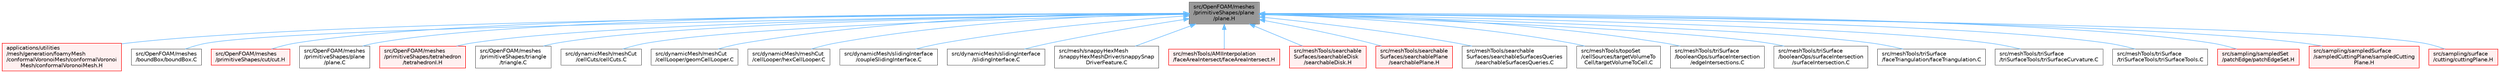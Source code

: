digraph "src/OpenFOAM/meshes/primitiveShapes/plane/plane.H"
{
 // LATEX_PDF_SIZE
  bgcolor="transparent";
  edge [fontname=Helvetica,fontsize=10,labelfontname=Helvetica,labelfontsize=10];
  node [fontname=Helvetica,fontsize=10,shape=box,height=0.2,width=0.4];
  Node1 [id="Node000001",label="src/OpenFOAM/meshes\l/primitiveShapes/plane\l/plane.H",height=0.2,width=0.4,color="gray40", fillcolor="grey60", style="filled", fontcolor="black",tooltip=" "];
  Node1 -> Node2 [id="edge1_Node000001_Node000002",dir="back",color="steelblue1",style="solid",tooltip=" "];
  Node2 [id="Node000002",label="applications/utilities\l/mesh/generation/foamyMesh\l/conformalVoronoiMesh/conformalVoronoi\lMesh/conformalVoronoiMesh.H",height=0.2,width=0.4,color="red", fillcolor="#FFF0F0", style="filled",URL="$conformalVoronoiMesh_8H.html",tooltip=" "];
  Node1 -> Node17 [id="edge2_Node000001_Node000017",dir="back",color="steelblue1",style="solid",tooltip=" "];
  Node17 [id="Node000017",label="src/OpenFOAM/meshes\l/boundBox/boundBox.C",height=0.2,width=0.4,color="grey40", fillcolor="white", style="filled",URL="$boundBox_8C.html",tooltip=" "];
  Node1 -> Node18 [id="edge3_Node000001_Node000018",dir="back",color="steelblue1",style="solid",tooltip=" "];
  Node18 [id="Node000018",label="src/OpenFOAM/meshes\l/primitiveShapes/cut/cut.H",height=0.2,width=0.4,color="red", fillcolor="#FFF0F0", style="filled",URL="$src_2OpenFOAM_2meshes_2primitiveShapes_2cut_2cut_8H.html",tooltip="Functions for cutting triangles and tetrahedra. Generic operations are applied to each half of a cut."];
  Node1 -> Node21 [id="edge4_Node000001_Node000021",dir="back",color="steelblue1",style="solid",tooltip=" "];
  Node21 [id="Node000021",label="src/OpenFOAM/meshes\l/primitiveShapes/plane\l/plane.C",height=0.2,width=0.4,color="grey40", fillcolor="white", style="filled",URL="$plane_8C.html",tooltip=" "];
  Node1 -> Node22 [id="edge5_Node000001_Node000022",dir="back",color="steelblue1",style="solid",tooltip=" "];
  Node22 [id="Node000022",label="src/OpenFOAM/meshes\l/primitiveShapes/tetrahedron\l/tetrahedronI.H",height=0.2,width=0.4,color="red", fillcolor="#FFF0F0", style="filled",URL="$tetrahedronI_8H.html",tooltip=" "];
  Node1 -> Node381 [id="edge6_Node000001_Node000381",dir="back",color="steelblue1",style="solid",tooltip=" "];
  Node381 [id="Node000381",label="src/OpenFOAM/meshes\l/primitiveShapes/triangle\l/triangle.C",height=0.2,width=0.4,color="grey40", fillcolor="white", style="filled",URL="$triangle_8C.html",tooltip=" "];
  Node1 -> Node382 [id="edge7_Node000001_Node000382",dir="back",color="steelblue1",style="solid",tooltip=" "];
  Node382 [id="Node000382",label="src/dynamicMesh/meshCut\l/cellCuts/cellCuts.C",height=0.2,width=0.4,color="grey40", fillcolor="white", style="filled",URL="$cellCuts_8C.html",tooltip=" "];
  Node1 -> Node383 [id="edge8_Node000001_Node000383",dir="back",color="steelblue1",style="solid",tooltip=" "];
  Node383 [id="Node000383",label="src/dynamicMesh/meshCut\l/cellLooper/geomCellLooper.C",height=0.2,width=0.4,color="grey40", fillcolor="white", style="filled",URL="$geomCellLooper_8C.html",tooltip=" "];
  Node1 -> Node384 [id="edge9_Node000001_Node000384",dir="back",color="steelblue1",style="solid",tooltip=" "];
  Node384 [id="Node000384",label="src/dynamicMesh/meshCut\l/cellLooper/hexCellLooper.C",height=0.2,width=0.4,color="grey40", fillcolor="white", style="filled",URL="$hexCellLooper_8C.html",tooltip=" "];
  Node1 -> Node385 [id="edge10_Node000001_Node000385",dir="back",color="steelblue1",style="solid",tooltip=" "];
  Node385 [id="Node000385",label="src/dynamicMesh/slidingInterface\l/coupleSlidingInterface.C",height=0.2,width=0.4,color="grey40", fillcolor="white", style="filled",URL="$coupleSlidingInterface_8C.html",tooltip=" "];
  Node1 -> Node386 [id="edge11_Node000001_Node000386",dir="back",color="steelblue1",style="solid",tooltip=" "];
  Node386 [id="Node000386",label="src/dynamicMesh/slidingInterface\l/slidingInterface.C",height=0.2,width=0.4,color="grey40", fillcolor="white", style="filled",URL="$slidingInterface_8C.html",tooltip=" "];
  Node1 -> Node387 [id="edge12_Node000001_Node000387",dir="back",color="steelblue1",style="solid",tooltip=" "];
  Node387 [id="Node000387",label="src/mesh/snappyHexMesh\l/snappyHexMeshDriver/snappySnap\lDriverFeature.C",height=0.2,width=0.4,color="grey40", fillcolor="white", style="filled",URL="$snappySnapDriverFeature_8C.html",tooltip=" "];
  Node1 -> Node388 [id="edge13_Node000001_Node000388",dir="back",color="steelblue1",style="solid",tooltip=" "];
  Node388 [id="Node000388",label="src/meshTools/AMIInterpolation\l/faceAreaIntersect/faceAreaIntersect.H",height=0.2,width=0.4,color="red", fillcolor="#FFF0F0", style="filled",URL="$faceAreaIntersect_8H.html",tooltip=" "];
  Node1 -> Node629 [id="edge14_Node000001_Node000629",dir="back",color="steelblue1",style="solid",tooltip=" "];
  Node629 [id="Node000629",label="src/meshTools/searchable\lSurfaces/searchableDisk\l/searchableDisk.H",height=0.2,width=0.4,color="red", fillcolor="#FFF0F0", style="filled",URL="$searchableDisk_8H.html",tooltip=" "];
  Node1 -> Node631 [id="edge15_Node000001_Node000631",dir="back",color="steelblue1",style="solid",tooltip=" "];
  Node631 [id="Node000631",label="src/meshTools/searchable\lSurfaces/searchablePlane\l/searchablePlane.H",height=0.2,width=0.4,color="red", fillcolor="#FFF0F0", style="filled",URL="$searchablePlane_8H.html",tooltip=" "];
  Node1 -> Node633 [id="edge16_Node000001_Node000633",dir="back",color="steelblue1",style="solid",tooltip=" "];
  Node633 [id="Node000633",label="src/meshTools/searchable\lSurfaces/searchableSurfacesQueries\l/searchableSurfacesQueries.C",height=0.2,width=0.4,color="grey40", fillcolor="white", style="filled",URL="$searchableSurfacesQueries_8C.html",tooltip=" "];
  Node1 -> Node634 [id="edge17_Node000001_Node000634",dir="back",color="steelblue1",style="solid",tooltip=" "];
  Node634 [id="Node000634",label="src/meshTools/topoSet\l/cellSources/targetVolumeTo\lCell/targetVolumeToCell.C",height=0.2,width=0.4,color="grey40", fillcolor="white", style="filled",URL="$targetVolumeToCell_8C.html",tooltip=" "];
  Node1 -> Node635 [id="edge18_Node000001_Node000635",dir="back",color="steelblue1",style="solid",tooltip=" "];
  Node635 [id="Node000635",label="src/meshTools/triSurface\l/booleanOps/surfaceIntersection\l/edgeIntersections.C",height=0.2,width=0.4,color="grey40", fillcolor="white", style="filled",URL="$edgeIntersections_8C.html",tooltip=" "];
  Node1 -> Node636 [id="edge19_Node000001_Node000636",dir="back",color="steelblue1",style="solid",tooltip=" "];
  Node636 [id="Node000636",label="src/meshTools/triSurface\l/booleanOps/surfaceIntersection\l/surfaceIntersection.C",height=0.2,width=0.4,color="grey40", fillcolor="white", style="filled",URL="$surfaceIntersection_8C.html",tooltip=" "];
  Node1 -> Node637 [id="edge20_Node000001_Node000637",dir="back",color="steelblue1",style="solid",tooltip=" "];
  Node637 [id="Node000637",label="src/meshTools/triSurface\l/faceTriangulation/faceTriangulation.C",height=0.2,width=0.4,color="grey40", fillcolor="white", style="filled",URL="$faceTriangulation_8C.html",tooltip=" "];
  Node1 -> Node638 [id="edge21_Node000001_Node000638",dir="back",color="steelblue1",style="solid",tooltip=" "];
  Node638 [id="Node000638",label="src/meshTools/triSurface\l/triSurfaceTools/triSurfaceCurvature.C",height=0.2,width=0.4,color="grey40", fillcolor="white", style="filled",URL="$triSurfaceCurvature_8C.html",tooltip=" "];
  Node1 -> Node639 [id="edge22_Node000001_Node000639",dir="back",color="steelblue1",style="solid",tooltip=" "];
  Node639 [id="Node000639",label="src/meshTools/triSurface\l/triSurfaceTools/triSurfaceTools.C",height=0.2,width=0.4,color="grey40", fillcolor="white", style="filled",URL="$triSurfaceTools_8C.html",tooltip=" "];
  Node1 -> Node640 [id="edge23_Node000001_Node000640",dir="back",color="steelblue1",style="solid",tooltip=" "];
  Node640 [id="Node000640",label="src/sampling/sampledSet\l/patchEdge/patchEdgeSet.H",height=0.2,width=0.4,color="red", fillcolor="#FFF0F0", style="filled",URL="$patchEdgeSet_8H.html",tooltip=" "];
  Node1 -> Node309 [id="edge24_Node000001_Node000309",dir="back",color="steelblue1",style="solid",tooltip=" "];
  Node309 [id="Node000309",label="src/sampling/sampledSurface\l/sampledCuttingPlane/sampledCutting\lPlane.H",height=0.2,width=0.4,color="red", fillcolor="#FFF0F0", style="filled",URL="$sampledCuttingPlane_8H.html",tooltip=" "];
  Node1 -> Node642 [id="edge25_Node000001_Node000642",dir="back",color="steelblue1",style="solid",tooltip=" "];
  Node642 [id="Node000642",label="src/sampling/surface\l/cutting/cuttingPlane.H",height=0.2,width=0.4,color="red", fillcolor="#FFF0F0", style="filled",URL="$cuttingPlane_8H.html",tooltip=" "];
}
